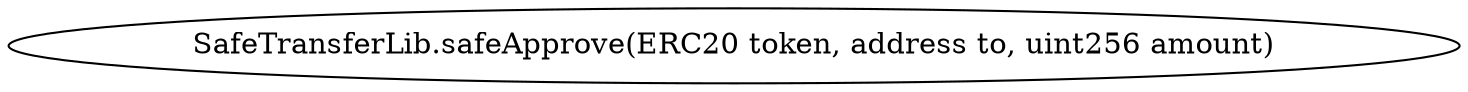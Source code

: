 digraph "" {
	graph [bb="0,0,588.44,36"];
	node [label="\N"];
	"SafeTransferLib.safeApprove(ERC20 token, address to, uint256 amount)"	 [height=0.5,
		pos="294.22,18",
		width=8.1727];
}
